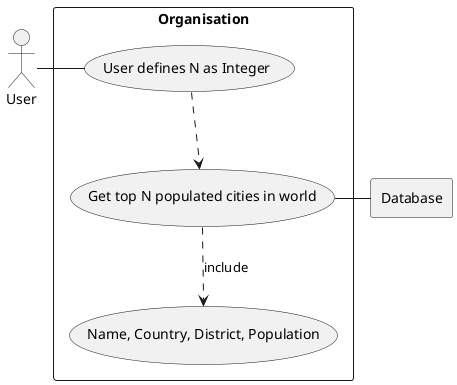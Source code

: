 @startuml



rectangle Database

rectangle "Organisation" {
    usecase UC1 as "User defines N as Integer"

    usecase UC2 as "Get top N populated cities in world"

    usecase UCa as "Name, Country, District, Population"
}
    User - UC1
    UC1 ..> UC2
    UC2 ..> UCa : include
    UC2 - Database


@enduml
